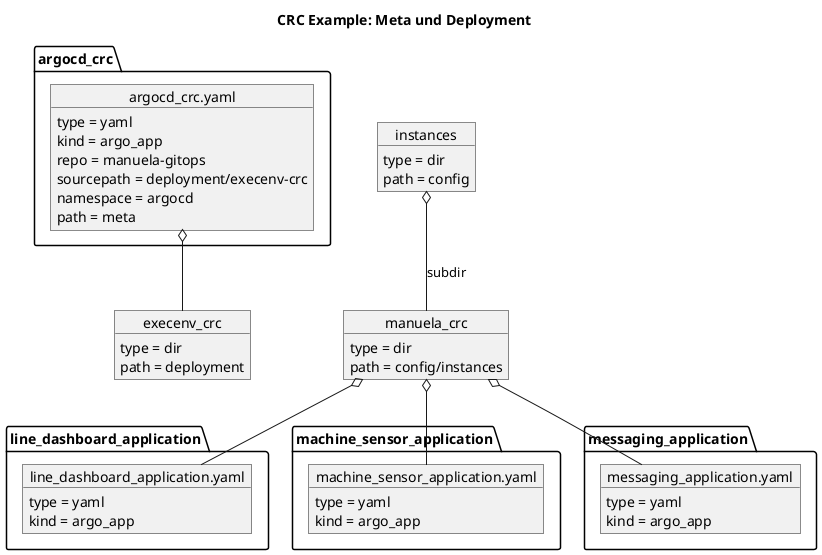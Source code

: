 @startuml

title CRC Example: Meta und Deployment 

object argocd_crc.yaml
argocd_crc.yaml : type = yaml
argocd_crc.yaml : kind = argo_app
argocd_crc.yaml : repo = manuela-gitops 
argocd_crc.yaml : sourcepath = deployment/execenv-crc
argocd_crc.yaml : namespace = argocd
argocd_crc.yaml : path = meta

object execenv_crc
execenv_crc : type = dir
execenv_crc : path = deployment

argocd_crc.yaml o-- execenv_crc


object line_dashboard_application.yaml.ln
line_dashboard_application.yaml.ln : type = link

object machine_sensor_application.yaml.ln
machine_sensor_application.yaml.ln : type = link

object messaging_application.yaml.ln
messaging_application.yaml.ln : type = link 

execenv_crc o-- line_dashboard_application.yaml.ln
execenv_crc o-- machine_sensor_application.yaml.ln
execenv_crc o-- messaging_application.yaml.ln

object line_dashboard_application.yaml
line_dashboard_application.yaml : type = yaml
line_dashboard_application.yaml : kind = argo_app

object machine_sensor_application.yaml
machine_sensor_application.yaml : type = yaml
machine_sensor_application.yaml : kind = argo_app

object messaging_application.yaml
messaging_application.yaml : type = yaml
messaging_application.yaml : kind = argo_app

line_dashboard_application.yaml.ln *-- line_dashboard_application.yaml
machine_sensor_application.yaml.ln *-- machine_sensor_application.yaml
messaging_application.yaml.ln *-- messaging_application.yaml


object instances
instances : type = dir
instances : path = config

object manuela_crc
manuela_crc : type = dir
manuela_crc : path = config/instances
instances o-- manuela_crc : subdir



manuela_crc o-- line_dashboard_application.yaml
manuela_crc o-- machine_sensor_application.yaml
manuela_crc o-- messaging_application.yaml


@enduml
